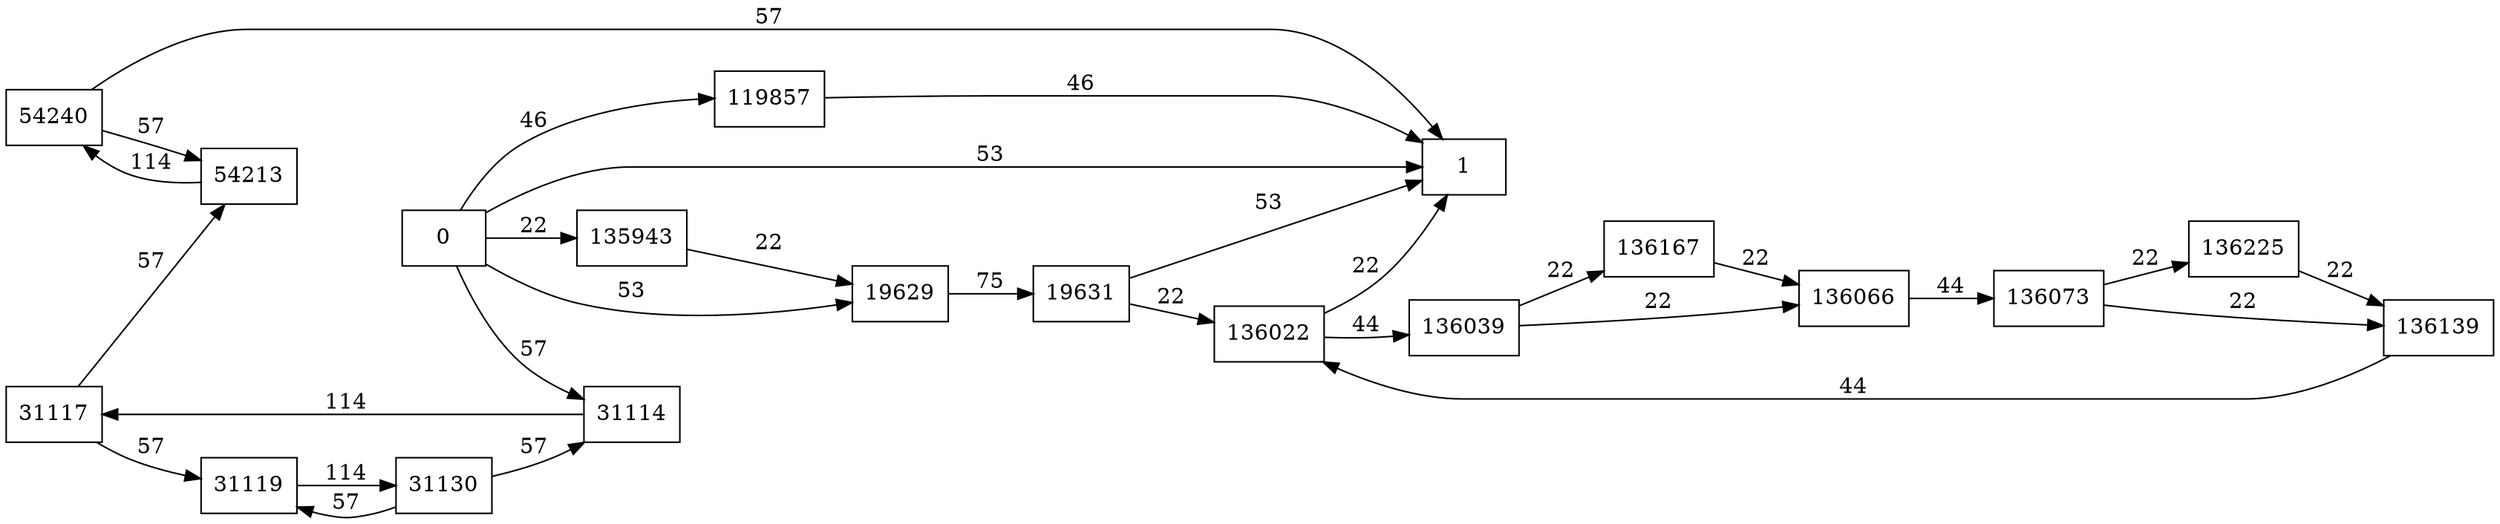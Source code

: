 digraph {
	graph [rankdir=LR]
	node [shape=rectangle]
	19629 -> 19631 [label=75]
	19631 -> 1 [label=53]
	19631 -> 136022 [label=22]
	31114 -> 31117 [label=114]
	31117 -> 31119 [label=57]
	31117 -> 54213 [label=57]
	31119 -> 31130 [label=114]
	31130 -> 31119 [label=57]
	31130 -> 31114 [label=57]
	54213 -> 54240 [label=114]
	54240 -> 54213 [label=57]
	54240 -> 1 [label=57]
	119857 -> 1 [label=46]
	135943 -> 19629 [label=22]
	136022 -> 136039 [label=44]
	136022 -> 1 [label=22]
	136039 -> 136066 [label=22]
	136039 -> 136167 [label=22]
	136066 -> 136073 [label=44]
	136073 -> 136139 [label=22]
	136073 -> 136225 [label=22]
	136139 -> 136022 [label=44]
	136167 -> 136066 [label=22]
	136225 -> 136139 [label=22]
	0 -> 19629 [label=53]
	0 -> 31114 [label=57]
	0 -> 1 [label=53]
	0 -> 119857 [label=46]
	0 -> 135943 [label=22]
}
